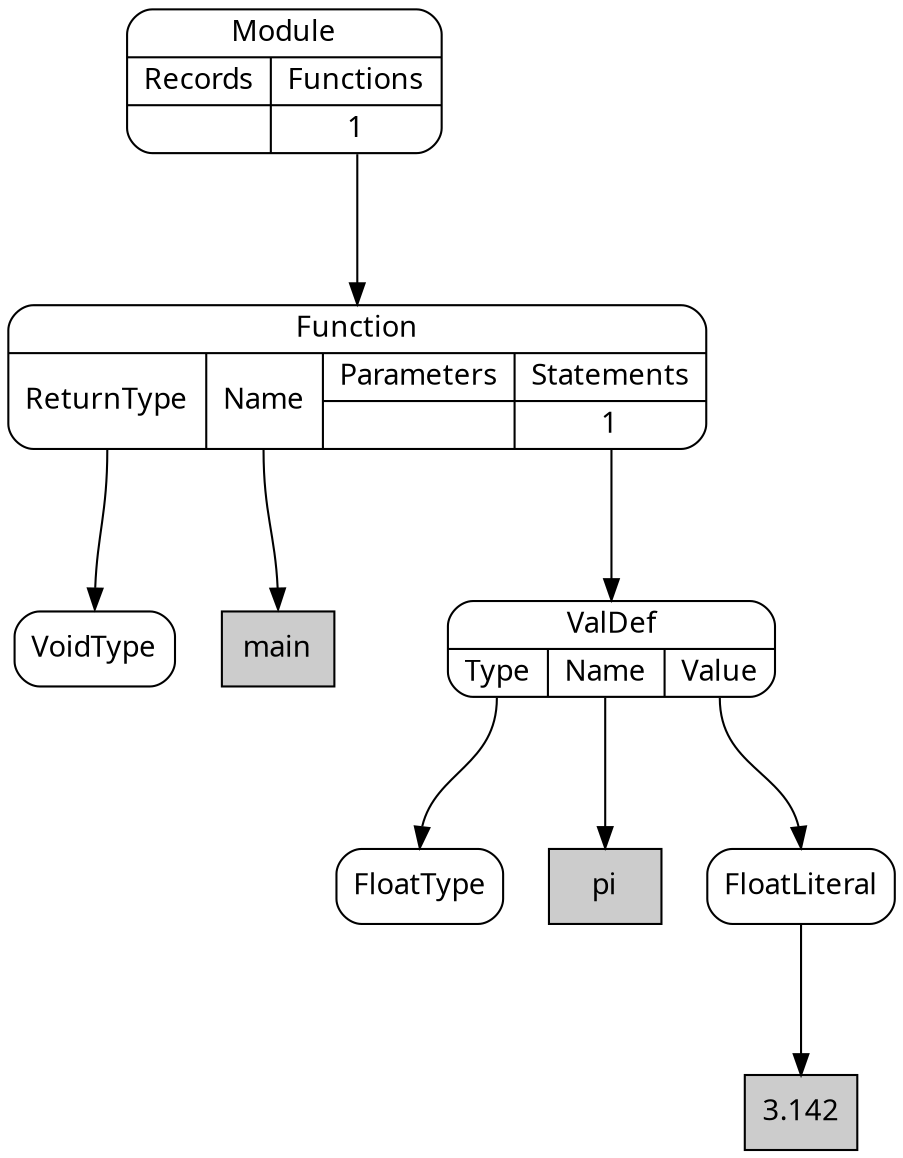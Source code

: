 digraph {
node [shape=Mrecord, style=filled, fillcolor=white, fontname="Calibri"];
graph [ordering=out, nodesep=0.3, ranksep=1];

# SimpleNode VoidType
node0 [label="VoidType", tooltip="VoidType"]

# DeclarationLiteral main
node1 [shape=box, label="main", fillcolor="#cccccc", tooltip="main"]

# SimpleNode FloatType
node2 [label="FloatType", tooltip="FloatType"]

# DeclarationLiteral pi
node3 [shape=box, label="pi", fillcolor="#cccccc", tooltip="pi"]

# Literal 3.142
node4 [shape=box, label="3.142", fillcolor="#cccccc", tooltip="3.142"]

# SimpleNode FloatLiteral
node5:s -> node4:n
node5 [label="FloatLiteral", tooltip="FloatLiteral"]

# PortNode ValDef
node6:p0:s -> node2:n
node6:p1:s -> node3:n
node6:p2:s -> node5:n
node6 [label="{ValDef|{<p0>Type|<p1>Name|<p2>Value}}", tooltip="ValDef"]

# PortNode Function
node7:p0:s -> node0:n
node7:p1:s -> node1:n
node7:p3_0:s -> node6:n
node7 [label="{Function|{<p0>ReturnType|<p1>Name|{Parameters|{}}|{Statements|{<p3_0>1}}}}", tooltip="Function"]

# PortNode Module
node8:p1_0:s -> node7:n
node8 [label="{Module|{{Records|{}}|{Functions|{<p1_0>1}}}}", tooltip="Module"]

}
